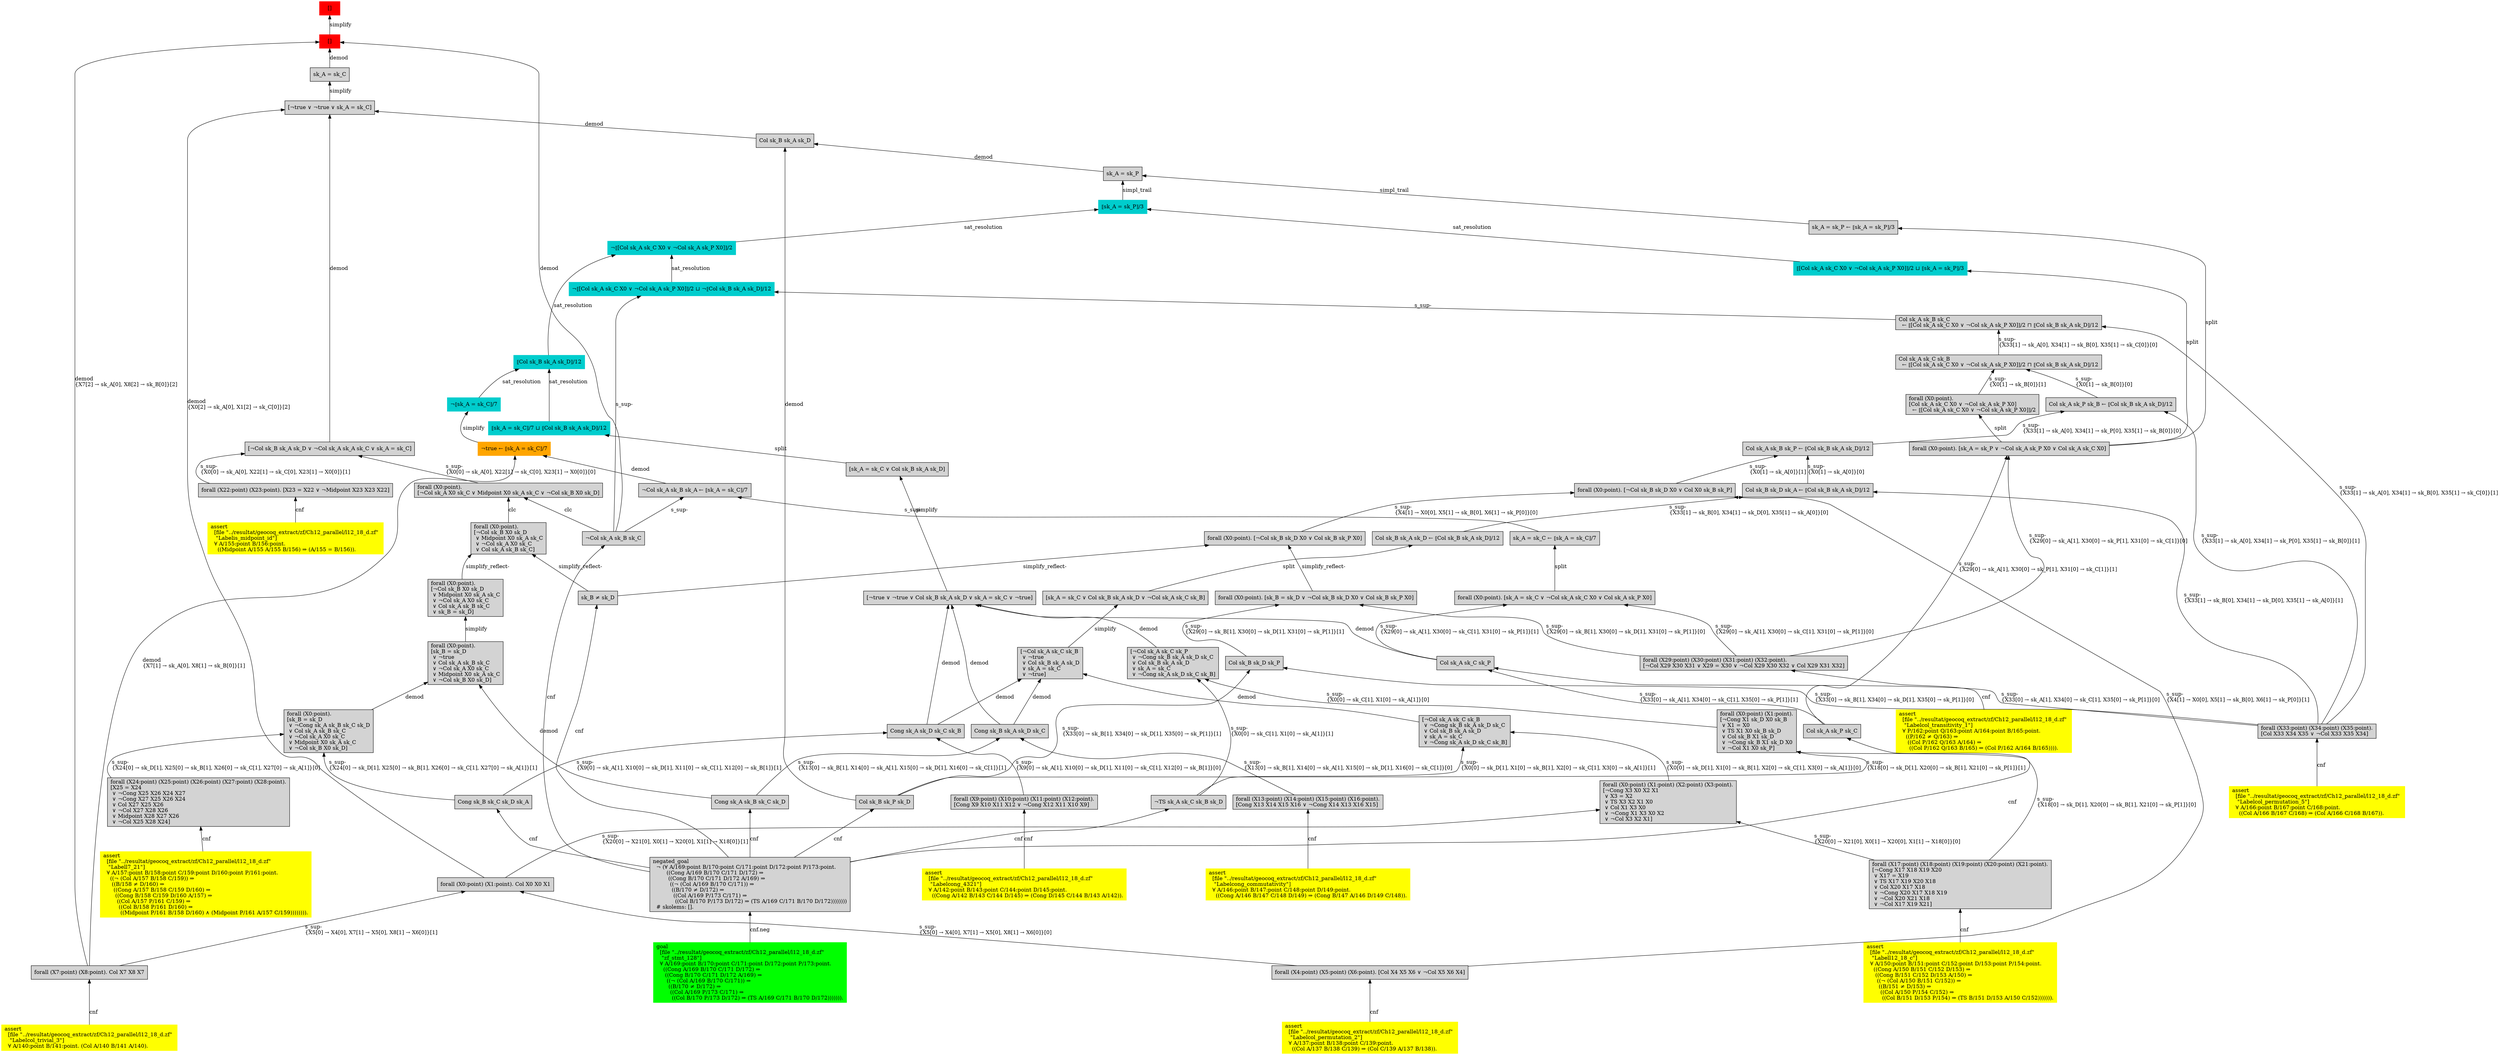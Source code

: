digraph "unsat_graph" {
  vertex_0 [color=red, label="[]", shape=box, style=filled];
  vertex_0 -> vertex_1 [label="simplify", dir="back"];
  vertex_1 [color=red, label="[]", shape=box, style=filled];
  vertex_1 -> vertex_2 [label="demod\l\{X7[2] → sk_A[0], X8[2] → sk_B[0]\}[2]\l", dir="back"];
  vertex_2 [shape=box, label="forall (X7:point) (X8:point). Col X7 X8 X7\l", style=filled];
  vertex_2 -> vertex_3 [label="cnf", dir="back"];
  vertex_3 [color=yellow, shape=box, label="assert\l  [file \"../resultat/geocoq_extract/zf/Ch12_parallel/l12_18_d.zf\" \l   \"Labelcol_trivial_3\"]\l  ∀ A/140:point B/141:point. (Col A/140 B/141 A/140).\l", style=filled];
  vertex_1 -> vertex_4 [label="demod", dir="back"];
  vertex_4 [shape=box, label="sk_A = sk_C\l", style=filled];
  vertex_4 -> vertex_5 [label="simplify", dir="back"];
  vertex_5 [shape=box, label="[¬true ∨ ¬true ∨ sk_A = sk_C]\l", style=filled];
  vertex_5 -> vertex_6 [label="demod\l\{X0[2] → sk_A[0], X1[2] → sk_C[0]\}[2]\l", dir="back"];
  vertex_6 [shape=box, label="forall (X0:point) (X1:point). Col X0 X0 X1\l", style=filled];
  vertex_6 -> vertex_7 [label="s_sup-\l\{X5[0] → X4[0], X7[1] → X5[0], X8[1] → X6[0]\}[0]\l", dir="back"];
  vertex_7 [shape=box, label="forall (X4:point) (X5:point) (X6:point). [Col X4 X5 X6 ∨ ¬Col X5 X6 X4]\l", style=filled];
  vertex_7 -> vertex_8 [label="cnf", dir="back"];
  vertex_8 [color=yellow, shape=box, label="assert\l  [file \"../resultat/geocoq_extract/zf/Ch12_parallel/l12_18_d.zf\" \l   \"Labelcol_permutation_2\"]\l  ∀ A/137:point B/138:point C/139:point.\l    ((Col A/137 B/138 C/139) ⇒ (Col C/139 A/137 B/138)).\l", style=filled];
  vertex_6 -> vertex_2 [label="s_sup-\l\{X5[0] → X4[0], X7[1] → X5[0], X8[1] → X6[0]\}[1]\l", dir="back"];
  vertex_5 -> vertex_9 [label="demod", dir="back"];
  vertex_9 [shape=box, label="Col sk_B sk_A sk_D\l", style=filled];
  vertex_9 -> vertex_10 [label="demod", dir="back"];
  vertex_10 [shape=box, label="sk_A = sk_P\l", style=filled];
  vertex_10 -> vertex_11 [label="simpl_trail", dir="back"];
  vertex_11 [color=cyan3, shape=box, label="⟦sk_A = sk_P⟧/3\l", style=filled];
  vertex_11 -> vertex_12 [label="sat_resolution", dir="back"];
  vertex_12 [color=cyan3, shape=box, label="¬⟦[Col sk_A sk_C X0 ∨ ¬Col sk_A sk_P X0]⟧/2\l", style=filled];
  vertex_12 -> vertex_13 [label="sat_resolution", dir="back"];
  vertex_13 [color=cyan3, shape=box, label="⟦Col sk_B sk_A sk_D⟧/12\l", style=filled];
  vertex_13 -> vertex_14 [label="sat_resolution", dir="back"];
  vertex_14 [color=cyan3, shape=box, label="¬⟦sk_A = sk_C⟧/7\l", style=filled];
  vertex_14 -> vertex_15 [label="simplify", dir="back"];
  vertex_15 [color=orange, shape=box, label="¬true ← ⟦sk_A = sk_C⟧/7\l", style=filled];
  vertex_15 -> vertex_2 [label="demod\l\{X7[1] → sk_A[0], X8[1] → sk_B[0]\}[1]\l", dir="back"];
  vertex_15 -> vertex_16 [label="demod", dir="back"];
  vertex_16 [shape=box, label="¬Col sk_A sk_B sk_A ← ⟦sk_A = sk_C⟧/7\l", style=filled];
  vertex_16 -> vertex_17 [label="s_sup-\l", dir="back"];
  vertex_17 [shape=box, label="¬Col sk_A sk_B sk_C\l", style=filled];
  vertex_17 -> vertex_18 [label="cnf", dir="back"];
  vertex_18 [shape=box, label="negated_goal\l  ¬ (∀ A/169:point B/170:point C/171:point D/172:point P/173:point.\l        ((Cong A/169 B/170 C/171 D/172) ⇒\l         ((Cong B/170 C/171 D/172 A/169) ⇒\l          ((¬ (Col A/169 B/170 C/171)) ⇒\l           ((B/170 ≠ D/172) ⇒\l            ((Col A/169 P/173 C/171) ⇒\l             ((Col B/170 P/173 D/172) ⇒ (TS A/169 C/171 B/170 D/172))))))))\l  # skolems: [].\l", style=filled];
  vertex_18 -> vertex_19 [label="cnf.neg", dir="back"];
  vertex_19 [color=green, shape=box, label="goal\l  [file \"../resultat/geocoq_extract/zf/Ch12_parallel/l12_18_d.zf\" \l   \"zf_stmt_128\"]\l  ∀ A/169:point B/170:point C/171:point D/172:point P/173:point.\l    ((Cong A/169 B/170 C/171 D/172) ⇒\l     ((Cong B/170 C/171 D/172 A/169) ⇒\l      ((¬ (Col A/169 B/170 C/171)) ⇒\l       ((B/170 ≠ D/172) ⇒\l        ((Col A/169 P/173 C/171) ⇒\l         ((Col B/170 P/173 D/172) ⇒ (TS A/169 C/171 B/170 D/172))))))).\l", style=filled];
  vertex_16 -> vertex_20 [label="s_sup-\l", dir="back"];
  vertex_20 [shape=box, label="sk_A = sk_C ← ⟦sk_A = sk_C⟧/7\l", style=filled];
  vertex_20 -> vertex_21 [label="split", dir="back"];
  vertex_21 [shape=box, label="forall (X0:point). [sk_A = sk_C ∨ ¬Col sk_A sk_C X0 ∨ Col sk_A sk_P X0]\l", style=filled];
  vertex_21 -> vertex_22 [label="s_sup-\l\{X29[0] → sk_A[1], X30[0] → sk_C[1], X31[0] → sk_P[1]\}[0]\l", dir="back"];
  vertex_22 [shape=box, label="forall (X29:point) (X30:point) (X31:point) (X32:point).\l[¬Col X29 X30 X31 ∨ X29 = X30 ∨ ¬Col X29 X30 X32 ∨ Col X29 X31 X32]\l", style=filled];
  vertex_22 -> vertex_23 [label="cnf", dir="back"];
  vertex_23 [color=yellow, shape=box, label="assert\l  [file \"../resultat/geocoq_extract/zf/Ch12_parallel/l12_18_d.zf\" \l   \"Labelcol_transitivity_1\"]\l  ∀ P/162:point Q/163:point A/164:point B/165:point.\l    ((P/162 ≠ Q/163) ⇒\l     ((Col P/162 Q/163 A/164) ⇒\l      ((Col P/162 Q/163 B/165) ⇒ (Col P/162 A/164 B/165)))).\l", style=filled];
  vertex_21 -> vertex_24 [label="s_sup-\l\{X29[0] → sk_A[1], X30[0] → sk_C[1], X31[0] → sk_P[1]\}[1]\l", dir="back"];
  vertex_24 [shape=box, label="Col sk_A sk_C sk_P\l", style=filled];
  vertex_24 -> vertex_25 [label="s_sup-\l\{X33[0] → sk_A[1], X34[0] → sk_C[1], X35[0] → sk_P[1]\}[0]\l", dir="back"];
  vertex_25 [shape=box, label="forall (X33:point) (X34:point) (X35:point).\l[Col X33 X34 X35 ∨ ¬Col X33 X35 X34]\l", style=filled];
  vertex_25 -> vertex_26 [label="cnf", dir="back"];
  vertex_26 [color=yellow, shape=box, label="assert\l  [file \"../resultat/geocoq_extract/zf/Ch12_parallel/l12_18_d.zf\" \l   \"Labelcol_permutation_5\"]\l  ∀ A/166:point B/167:point C/168:point.\l    ((Col A/166 B/167 C/168) ⇒ (Col A/166 C/168 B/167)).\l", style=filled];
  vertex_24 -> vertex_27 [label="s_sup-\l\{X33[0] → sk_A[1], X34[0] → sk_C[1], X35[0] → sk_P[1]\}[1]\l", dir="back"];
  vertex_27 [shape=box, label="Col sk_A sk_P sk_C\l", style=filled];
  vertex_27 -> vertex_18 [label="cnf", dir="back"];
  vertex_13 -> vertex_28 [label="sat_resolution", dir="back"];
  vertex_28 [color=cyan3, shape=box, label="⟦sk_A = sk_C⟧/7 ⊔ ⟦Col sk_B sk_A sk_D⟧/12\l", style=filled];
  vertex_28 -> vertex_29 [label="split", dir="back"];
  vertex_29 [shape=box, label="[sk_A = sk_C ∨ Col sk_B sk_A sk_D]\l", style=filled];
  vertex_29 -> vertex_30 [label="simplify", dir="back"];
  vertex_30 [shape=box, label="[¬true ∨ ¬true ∨ Col sk_B sk_A sk_D ∨ sk_A = sk_C ∨ ¬true]\l", style=filled];
  vertex_30 -> vertex_31 [label="demod", dir="back"];
  vertex_31 [shape=box, label="Cong sk_A sk_D sk_C sk_B\l", style=filled];
  vertex_31 -> vertex_32 [label="s_sup-\l\{X9[0] → sk_A[1], X10[0] → sk_D[1], X11[0] → sk_C[1], X12[0] → sk_B[1]\}[0]\l", dir="back"];
  vertex_32 [shape=box, label="forall (X9:point) (X10:point) (X11:point) (X12:point).\l[Cong X9 X10 X11 X12 ∨ ¬Cong X12 X11 X10 X9]\l", style=filled];
  vertex_32 -> vertex_33 [label="cnf", dir="back"];
  vertex_33 [color=yellow, shape=box, label="assert\l  [file \"../resultat/geocoq_extract/zf/Ch12_parallel/l12_18_d.zf\" \l   \"Labelcong_4321\"]\l  ∀ A/142:point B/143:point C/144:point D/145:point.\l    ((Cong A/142 B/143 C/144 D/145) ⇒ (Cong D/145 C/144 B/143 A/142)).\l", style=filled];
  vertex_31 -> vertex_34 [label="s_sup-\l\{X9[0] → sk_A[1], X10[0] → sk_D[1], X11[0] → sk_C[1], X12[0] → sk_B[1]\}[1]\l", dir="back"];
  vertex_34 [shape=box, label="Cong sk_B sk_C sk_D sk_A\l", style=filled];
  vertex_34 -> vertex_18 [label="cnf", dir="back"];
  vertex_30 -> vertex_35 [label="demod", dir="back"];
  vertex_35 [shape=box, label="Cong sk_B sk_A sk_D sk_C\l", style=filled];
  vertex_35 -> vertex_36 [label="s_sup-\l\{X13[0] → sk_B[1], X14[0] → sk_A[1], X15[0] → sk_D[1], X16[0] → sk_C[1]\}[0]\l", dir="back"];
  vertex_36 [shape=box, label="forall (X13:point) (X14:point) (X15:point) (X16:point).\l[Cong X13 X14 X15 X16 ∨ ¬Cong X14 X13 X16 X15]\l", style=filled];
  vertex_36 -> vertex_37 [label="cnf", dir="back"];
  vertex_37 [color=yellow, shape=box, label="assert\l  [file \"../resultat/geocoq_extract/zf/Ch12_parallel/l12_18_d.zf\" \l   \"Labelcong_commutativity\"]\l  ∀ A/146:point B/147:point C/148:point D/149:point.\l    ((Cong A/146 B/147 C/148 D/149) ⇒ (Cong B/147 A/146 D/149 C/148)).\l", style=filled];
  vertex_35 -> vertex_38 [label="s_sup-\l\{X13[0] → sk_B[1], X14[0] → sk_A[1], X15[0] → sk_D[1], X16[0] → sk_C[1]\}[1]\l", dir="back"];
  vertex_38 [shape=box, label="Cong sk_A sk_B sk_C sk_D\l", style=filled];
  vertex_38 -> vertex_18 [label="cnf", dir="back"];
  vertex_30 -> vertex_24 [label="demod", dir="back"];
  vertex_30 -> vertex_39 [label="demod", dir="back"];
  vertex_39 [shape=box, label="[¬Col sk_A sk_C sk_P\l ∨ ¬Cong sk_B sk_A sk_D sk_C\l ∨ Col sk_B sk_A sk_D\l ∨ sk_A = sk_C\l ∨ ¬Cong sk_A sk_D sk_C sk_B]\l", style=filled];
  vertex_39 -> vertex_40 [label="s_sup-\l\{X0[0] → sk_C[1], X1[0] → sk_A[1]\}[1]\l", dir="back"];
  vertex_40 [shape=box, label="¬TS sk_A sk_C sk_B sk_D\l", style=filled];
  vertex_40 -> vertex_18 [label="cnf", dir="back"];
  vertex_39 -> vertex_41 [label="s_sup-\l\{X0[0] → sk_C[1], X1[0] → sk_A[1]\}[0]\l", dir="back"];
  vertex_41 [shape=box, label="forall (X0:point) (X1:point).\l[¬Cong X1 sk_D X0 sk_B\l ∨ X1 = X0\l ∨ TS X1 X0 sk_B sk_D\l ∨ Col sk_B X1 sk_D\l ∨ ¬Cong sk_B X1 sk_D X0\l ∨ ¬Col X1 X0 sk_P]\l", style=filled];
  vertex_41 -> vertex_42 [label="s_sup-\l\{X18[0] → sk_D[1], X20[0] → sk_B[1], X21[0] → sk_P[1]\}[0]\l", dir="back"];
  vertex_42 [shape=box, label="forall (X17:point) (X18:point) (X19:point) (X20:point) (X21:point).\l[¬Cong X17 X18 X19 X20\l ∨ X17 = X19\l ∨ TS X17 X19 X20 X18\l ∨ Col X20 X17 X18\l ∨ ¬Cong X20 X17 X18 X19\l ∨ ¬Col X20 X21 X18\l ∨ ¬Col X17 X19 X21]\l", style=filled];
  vertex_42 -> vertex_43 [label="cnf", dir="back"];
  vertex_43 [color=yellow, shape=box, label="assert\l  [file \"../resultat/geocoq_extract/zf/Ch12_parallel/l12_18_d.zf\" \l   \"Labell12_18_c\"]\l  ∀ A/150:point B/151:point C/152:point D/153:point P/154:point.\l    ((Cong A/150 B/151 C/152 D/153) ⇒\l     ((Cong B/151 C/152 D/153 A/150) ⇒\l      ((¬ (Col A/150 B/151 C/152)) ⇒\l       ((B/151 ≠ D/153) ⇒\l        ((Col A/150 P/154 C/152) ⇒\l         ((Col B/151 D/153 P/154) ⇒ (TS B/151 D/153 A/150 C/152))))))).\l", style=filled];
  vertex_41 -> vertex_44 [label="s_sup-\l\{X18[0] → sk_D[1], X20[0] → sk_B[1], X21[0] → sk_P[1]\}[1]\l", dir="back"];
  vertex_44 [shape=box, label="Col sk_B sk_P sk_D\l", style=filled];
  vertex_44 -> vertex_18 [label="cnf", dir="back"];
  vertex_12 -> vertex_45 [label="sat_resolution", dir="back"];
  vertex_45 [color=cyan3, shape=box, label="¬⟦[Col sk_A sk_C X0 ∨ ¬Col sk_A sk_P X0]⟧/2 ⊔ ¬⟦Col sk_B sk_A sk_D⟧/12\l", style=filled];
  vertex_45 -> vertex_17 [label="s_sup-\l", dir="back"];
  vertex_45 -> vertex_46 [label="s_sup-\l", dir="back"];
  vertex_46 [shape=box, label="Col sk_A sk_B sk_C\l  ← ⟦[Col sk_A sk_C X0 ∨ ¬Col sk_A sk_P X0]⟧/2 ⊓ ⟦Col sk_B sk_A sk_D⟧/12\l", style=filled];
  vertex_46 -> vertex_25 [label="s_sup-\l\{X33[1] → sk_A[0], X34[1] → sk_B[0], X35[1] → sk_C[0]\}[1]\l", dir="back"];
  vertex_46 -> vertex_47 [label="s_sup-\l\{X33[1] → sk_A[0], X34[1] → sk_B[0], X35[1] → sk_C[0]\}[0]\l", dir="back"];
  vertex_47 [shape=box, label="Col sk_A sk_C sk_B\l  ← ⟦[Col sk_A sk_C X0 ∨ ¬Col sk_A sk_P X0]⟧/2 ⊓ ⟦Col sk_B sk_A sk_D⟧/12\l", style=filled];
  vertex_47 -> vertex_48 [label="s_sup-\l\{X0[1] → sk_B[0]\}[1]\l", dir="back"];
  vertex_48 [shape=box, label="forall (X0:point).\l[Col sk_A sk_C X0 ∨ ¬Col sk_A sk_P X0]\l  ← ⟦[Col sk_A sk_C X0 ∨ ¬Col sk_A sk_P X0]⟧/2\l", style=filled];
  vertex_48 -> vertex_49 [label="split", dir="back"];
  vertex_49 [shape=box, label="forall (X0:point). [sk_A = sk_P ∨ ¬Col sk_A sk_P X0 ∨ Col sk_A sk_C X0]\l", style=filled];
  vertex_49 -> vertex_22 [label="s_sup-\l\{X29[0] → sk_A[1], X30[0] → sk_P[1], X31[0] → sk_C[1]\}[0]\l", dir="back"];
  vertex_49 -> vertex_27 [label="s_sup-\l\{X29[0] → sk_A[1], X30[0] → sk_P[1], X31[0] → sk_C[1]\}[1]\l", dir="back"];
  vertex_47 -> vertex_50 [label="s_sup-\l\{X0[1] → sk_B[0]\}[0]\l", dir="back"];
  vertex_50 [shape=box, label="Col sk_A sk_P sk_B ← ⟦Col sk_B sk_A sk_D⟧/12\l", style=filled];
  vertex_50 -> vertex_25 [label="s_sup-\l\{X33[1] → sk_A[0], X34[1] → sk_P[0], X35[1] → sk_B[0]\}[1]\l", dir="back"];
  vertex_50 -> vertex_51 [label="s_sup-\l\{X33[1] → sk_A[0], X34[1] → sk_P[0], X35[1] → sk_B[0]\}[0]\l", dir="back"];
  vertex_51 [shape=box, label="Col sk_A sk_B sk_P ← ⟦Col sk_B sk_A sk_D⟧/12\l", style=filled];
  vertex_51 -> vertex_52 [label="s_sup-\l\{X0[1] → sk_A[0]\}[1]\l", dir="back"];
  vertex_52 [shape=box, label="forall (X0:point). [¬Col sk_B sk_D X0 ∨ Col X0 sk_B sk_P]\l", style=filled];
  vertex_52 -> vertex_7 [label="s_sup-\l\{X4[1] → X0[0], X5[1] → sk_B[0], X6[1] → sk_P[0]\}[1]\l", dir="back"];
  vertex_52 -> vertex_53 [label="s_sup-\l\{X4[1] → X0[0], X5[1] → sk_B[0], X6[1] → sk_P[0]\}[0]\l", dir="back"];
  vertex_53 [shape=box, label="forall (X0:point). [¬Col sk_B sk_D X0 ∨ Col sk_B sk_P X0]\l", style=filled];
  vertex_53 -> vertex_54 [label="simplify_reflect-", dir="back"];
  vertex_54 [shape=box, label="sk_B ≠ sk_D\l", style=filled];
  vertex_54 -> vertex_18 [label="cnf", dir="back"];
  vertex_53 -> vertex_55 [label="simplify_reflect-", dir="back"];
  vertex_55 [shape=box, label="forall (X0:point). [sk_B = sk_D ∨ ¬Col sk_B sk_D X0 ∨ Col sk_B sk_P X0]\l", style=filled];
  vertex_55 -> vertex_22 [label="s_sup-\l\{X29[0] → sk_B[1], X30[0] → sk_D[1], X31[0] → sk_P[1]\}[0]\l", dir="back"];
  vertex_55 -> vertex_56 [label="s_sup-\l\{X29[0] → sk_B[1], X30[0] → sk_D[1], X31[0] → sk_P[1]\}[1]\l", dir="back"];
  vertex_56 [shape=box, label="Col sk_B sk_D sk_P\l", style=filled];
  vertex_56 -> vertex_25 [label="s_sup-\l\{X33[0] → sk_B[1], X34[0] → sk_D[1], X35[0] → sk_P[1]\}[0]\l", dir="back"];
  vertex_56 -> vertex_44 [label="s_sup-\l\{X33[0] → sk_B[1], X34[0] → sk_D[1], X35[0] → sk_P[1]\}[1]\l", dir="back"];
  vertex_51 -> vertex_57 [label="s_sup-\l\{X0[1] → sk_A[0]\}[0]\l", dir="back"];
  vertex_57 [shape=box, label="Col sk_B sk_D sk_A ← ⟦Col sk_B sk_A sk_D⟧/12\l", style=filled];
  vertex_57 -> vertex_25 [label="s_sup-\l\{X33[1] → sk_B[0], X34[1] → sk_D[0], X35[1] → sk_A[0]\}[1]\l", dir="back"];
  vertex_57 -> vertex_58 [label="s_sup-\l\{X33[1] → sk_B[0], X34[1] → sk_D[0], X35[1] → sk_A[0]\}[0]\l", dir="back"];
  vertex_58 [shape=box, label="Col sk_B sk_A sk_D ← ⟦Col sk_B sk_A sk_D⟧/12\l", style=filled];
  vertex_58 -> vertex_59 [label="split", dir="back"];
  vertex_59 [shape=box, label="[sk_A = sk_C ∨ Col sk_B sk_A sk_D ∨ ¬Col sk_A sk_C sk_B]\l", style=filled];
  vertex_59 -> vertex_60 [label="simplify", dir="back"];
  vertex_60 [shape=box, label="[¬Col sk_A sk_C sk_B\l ∨ ¬true\l ∨ Col sk_B sk_A sk_D\l ∨ sk_A = sk_C\l ∨ ¬true]\l", style=filled];
  vertex_60 -> vertex_31 [label="demod", dir="back"];
  vertex_60 -> vertex_35 [label="demod", dir="back"];
  vertex_60 -> vertex_61 [label="demod", dir="back"];
  vertex_61 [shape=box, label="[¬Col sk_A sk_C sk_B\l ∨ ¬Cong sk_B sk_A sk_D sk_C\l ∨ Col sk_B sk_A sk_D\l ∨ sk_A = sk_C\l ∨ ¬Cong sk_A sk_D sk_C sk_B]\l", style=filled];
  vertex_61 -> vertex_40 [label="s_sup-\l\{X0[0] → sk_D[1], X1[0] → sk_B[1], X2[0] → sk_C[1], X3[0] → sk_A[1]\}[1]\l", dir="back"];
  vertex_61 -> vertex_62 [label="s_sup-\l\{X0[0] → sk_D[1], X1[0] → sk_B[1], X2[0] → sk_C[1], X3[0] → sk_A[1]\}[0]\l", dir="back"];
  vertex_62 [shape=box, label="forall (X0:point) (X1:point) (X2:point) (X3:point).\l[¬Cong X3 X0 X2 X1\l ∨ X3 = X2\l ∨ TS X3 X2 X1 X0\l ∨ Col X1 X3 X0\l ∨ ¬Cong X1 X3 X0 X2\l ∨ ¬Col X3 X2 X1]\l", style=filled];
  vertex_62 -> vertex_42 [label="s_sup-\l\{X20[0] → X21[0], X0[1] → X20[0], X1[1] → X18[0]\}[0]\l", dir="back"];
  vertex_62 -> vertex_6 [label="s_sup-\l\{X20[0] → X21[0], X0[1] → X20[0], X1[1] → X18[0]\}[1]\l", dir="back"];
  vertex_11 -> vertex_63 [label="sat_resolution", dir="back"];
  vertex_63 [color=cyan3, shape=box, label="⟦[Col sk_A sk_C X0 ∨ ¬Col sk_A sk_P X0]⟧/2 ⊔ ⟦sk_A = sk_P⟧/3\l", style=filled];
  vertex_63 -> vertex_49 [label="split", dir="back"];
  vertex_10 -> vertex_64 [label="simpl_trail", dir="back"];
  vertex_64 [shape=box, label="sk_A = sk_P ← ⟦sk_A = sk_P⟧/3\l", style=filled];
  vertex_64 -> vertex_49 [label="split", dir="back"];
  vertex_9 -> vertex_44 [label="demod", dir="back"];
  vertex_5 -> vertex_65 [label="demod", dir="back"];
  vertex_65 [shape=box, label="[¬Col sk_B sk_A sk_D ∨ ¬Col sk_A sk_A sk_C ∨ sk_A = sk_C]\l", style=filled];
  vertex_65 -> vertex_66 [label="s_sup-\l\{X0[0] → sk_A[0], X22[1] → sk_C[0], X23[1] → X0[0]\}[1]\l", dir="back"];
  vertex_66 [shape=box, label="forall (X22:point) (X23:point). [X23 = X22 ∨ ¬Midpoint X23 X23 X22]\l", style=filled];
  vertex_66 -> vertex_67 [label="cnf", dir="back"];
  vertex_67 [color=yellow, shape=box, label="assert\l  [file \"../resultat/geocoq_extract/zf/Ch12_parallel/l12_18_d.zf\" \l   \"Labelis_midpoint_id\"]\l  ∀ A/155:point B/156:point.\l    ((Midpoint A/155 A/155 B/156) ⇒ (A/155 = B/156)).\l", style=filled];
  vertex_65 -> vertex_68 [label="s_sup-\l\{X0[0] → sk_A[0], X22[1] → sk_C[0], X23[1] → X0[0]\}[0]\l", dir="back"];
  vertex_68 [shape=box, label="forall (X0:point).\l[¬Col sk_A X0 sk_C ∨ Midpoint X0 sk_A sk_C ∨ ¬Col sk_B X0 sk_D]\l", style=filled];
  vertex_68 -> vertex_17 [label="clc", dir="back"];
  vertex_68 -> vertex_69 [label="clc", dir="back"];
  vertex_69 [shape=box, label="forall (X0:point).\l[¬Col sk_B X0 sk_D\l ∨ Midpoint X0 sk_A sk_C\l ∨ ¬Col sk_A X0 sk_C\l ∨ Col sk_A sk_B sk_C]\l", style=filled];
  vertex_69 -> vertex_54 [label="simplify_reflect-", dir="back"];
  vertex_69 -> vertex_70 [label="simplify_reflect-", dir="back"];
  vertex_70 [shape=box, label="forall (X0:point).\l[¬Col sk_B X0 sk_D\l ∨ Midpoint X0 sk_A sk_C\l ∨ ¬Col sk_A X0 sk_C\l ∨ Col sk_A sk_B sk_C\l ∨ sk_B = sk_D]\l", style=filled];
  vertex_70 -> vertex_71 [label="simplify", dir="back"];
  vertex_71 [shape=box, label="forall (X0:point).\l[sk_B = sk_D\l ∨ ¬true\l ∨ Col sk_A sk_B sk_C\l ∨ ¬Col sk_A X0 sk_C\l ∨ Midpoint X0 sk_A sk_C\l ∨ ¬Col sk_B X0 sk_D]\l", style=filled];
  vertex_71 -> vertex_38 [label="demod", dir="back"];
  vertex_71 -> vertex_72 [label="demod", dir="back"];
  vertex_72 [shape=box, label="forall (X0:point).\l[sk_B = sk_D\l ∨ ¬Cong sk_A sk_B sk_C sk_D\l ∨ Col sk_A sk_B sk_C\l ∨ ¬Col sk_A X0 sk_C\l ∨ Midpoint X0 sk_A sk_C\l ∨ ¬Col sk_B X0 sk_D]\l", style=filled];
  vertex_72 -> vertex_73 [label="s_sup-\l\{X24[0] → sk_D[1], X25[0] → sk_B[1], X26[0] → sk_C[1], X27[0] → sk_A[1]\}[0]\l", dir="back"];
  vertex_73 [shape=box, label="forall (X24:point) (X25:point) (X26:point) (X27:point) (X28:point).\l[X25 = X24\l ∨ ¬Cong X25 X26 X24 X27\l ∨ ¬Cong X27 X25 X26 X24\l ∨ Col X27 X25 X26\l ∨ ¬Col X27 X28 X26\l ∨ Midpoint X28 X27 X26\l ∨ ¬Col X25 X28 X24]\l", style=filled];
  vertex_73 -> vertex_74 [label="cnf", dir="back"];
  vertex_74 [color=yellow, shape=box, label="assert\l  [file \"../resultat/geocoq_extract/zf/Ch12_parallel/l12_18_d.zf\" \l   \"Labell7_21\"]\l  ∀ A/157:point B/158:point C/159:point D/160:point P/161:point.\l    ((¬ (Col A/157 B/158 C/159)) ⇒\l     ((B/158 ≠ D/160) ⇒\l      ((Cong A/157 B/158 C/159 D/160) ⇒\l       ((Cong B/158 C/159 D/160 A/157) ⇒\l        ((Col A/157 P/161 C/159) ⇒\l         ((Col B/158 P/161 D/160) ⇒\l          ((Midpoint P/161 B/158 D/160) ∧ (Midpoint P/161 A/157 C/159)))))))).\l", style=filled];
  vertex_72 -> vertex_34 [label="s_sup-\l\{X24[0] → sk_D[1], X25[0] → sk_B[1], X26[0] → sk_C[1], X27[0] → sk_A[1]\}[1]\l", dir="back"];
  vertex_1 -> vertex_17 [label="demod", dir="back"];
  }


